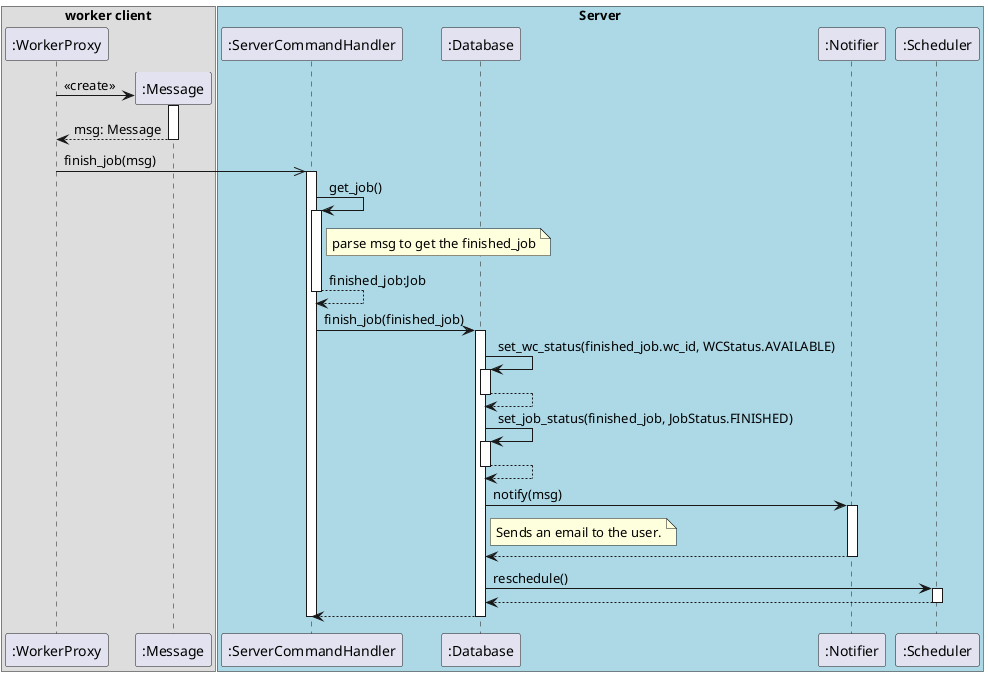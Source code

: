@startuml

box "worker client"
    participant ":WorkerProxy" as wc
    participant ":Message" as m
end box

box "Server" #LightBlue
    participant ":ServerCommandHandler" as sch
    participant ":Database" as db
    participant ":Notifier" as n
    participant ":Scheduler" as s
end box

create m 
wc -> m ++: <<create>>
m --> wc --: msg: Message

wc ->> sch ++ : finish_job(msg)
sch -> sch ++: get_job()
note right of sch
    parse msg to get the finished_job
end note
sch --> sch --: finished_job:Job

sch -> db ++ : finish_job(finished_job)
db -> db ++: set_wc_status(finished_job.wc_id, WCStatus.AVAILABLE)
db-->db --
db -> db ++: set_job_status(finished_job, JobStatus.FINISHED)
db-->db --



db -> n ++: notify(msg)
note right of db 
    Sends an email to the user.
end note
n --> db --:


db -> s ++: reschedule()
s --> db --
db--> sch --
sch--

@enduml
